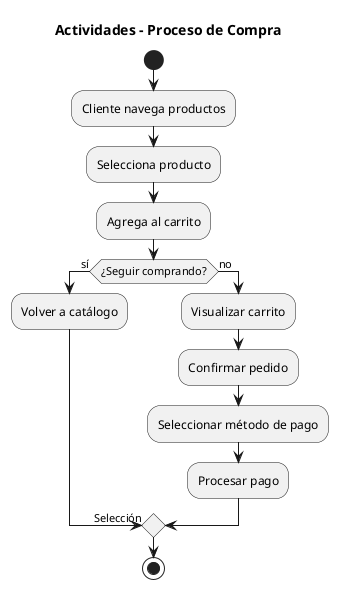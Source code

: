 @startuml
title Actividades - Proceso de Compra

start
:Cliente navega productos;
:Selecciona producto;
:Agrega al carrito;

if (¿Seguir comprando?) then (sí)
  :Volver a catálogo;
  -> Selección;
else (no)
  :Visualizar carrito;
  :Confirmar pedido;
  :Seleccionar método de pago;
  :Procesar pago;
endif

stop
@enduml
